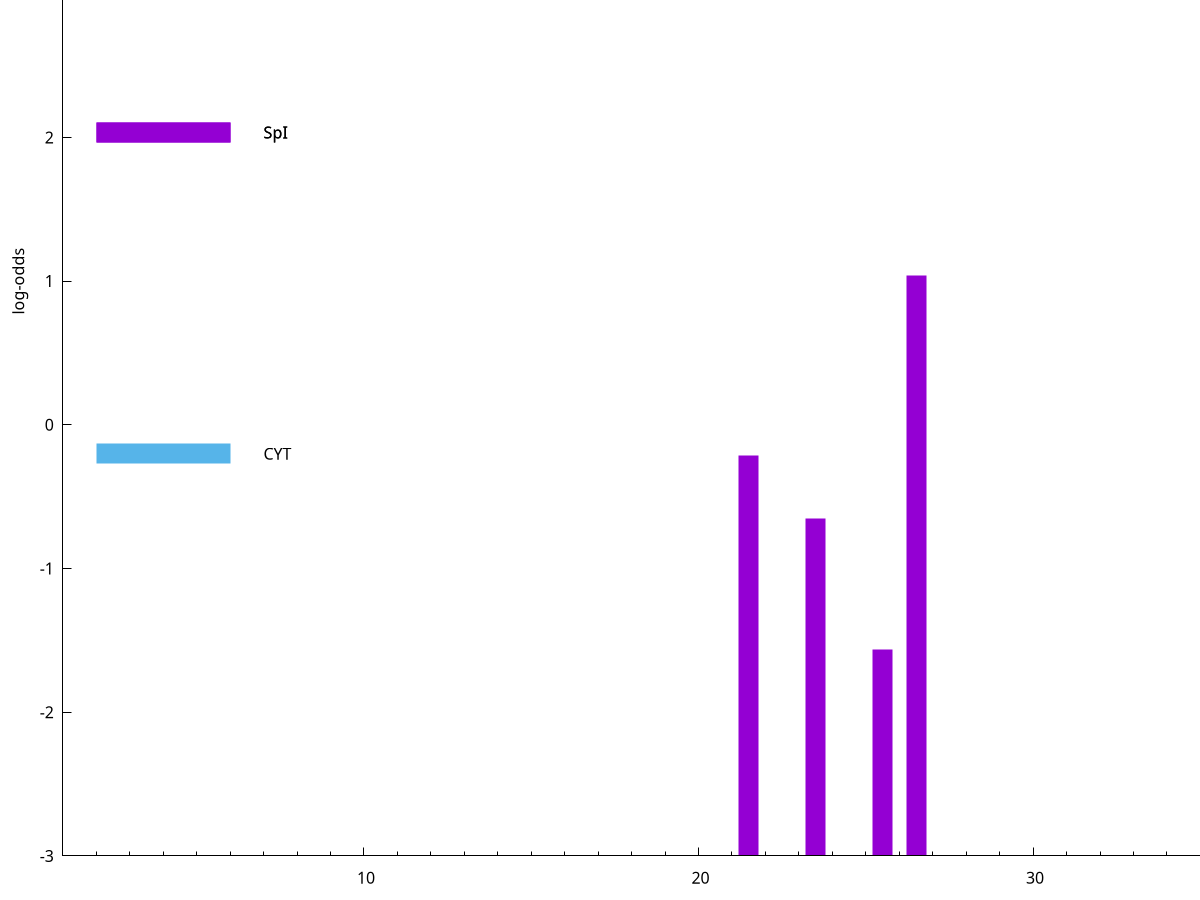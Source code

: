 set title "LipoP predictions for SRR4017925.gff"
set size 2., 1.4
set xrange [1:70] 
set mxtics 10
set yrange [-3:5]
set y2range [0:8]
set ylabel "log-odds"
set term postscript eps color solid "Helvetica" 30
set output "SRR4017925.gff64.eps"
set arrow from 2,2.03344 to 6,2.03344 nohead lt 1 lw 20
set label "SpI" at 7,2.03344
set arrow from 2,-0.200913 to 6,-0.200913 nohead lt 3 lw 20
set label "CYT" at 7,-0.200913
set arrow from 2,2.03344 to 6,2.03344 nohead lt 1 lw 20
set label "SpI" at 7,2.03344
# NOTE: The scores below are the log-odds scores with the threshold
# NOTE: subtracted (a hack to make gnuplot make the histogram all
# NOTE: look nice).
plot "-" axes x1y2 title "" with impulses lt 1 lw 20
26.500000 4.040530
21.500000 2.788141
23.500000 2.350813
25.500000 1.436330
e
exit
